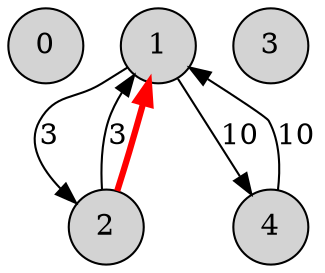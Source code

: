 digraph G {
  node [shape=circle style=filled fillcolor=lightgray];
  0;
  1;
  2;
  3;
  4;
  1 -> 2 [label="3"];
  1 -> 4 [label="10"];
  2 -> 1 [label="3"];
  4 -> 1 [label="10"];
  2 -> 1 [color=red penwidth=3];
}

